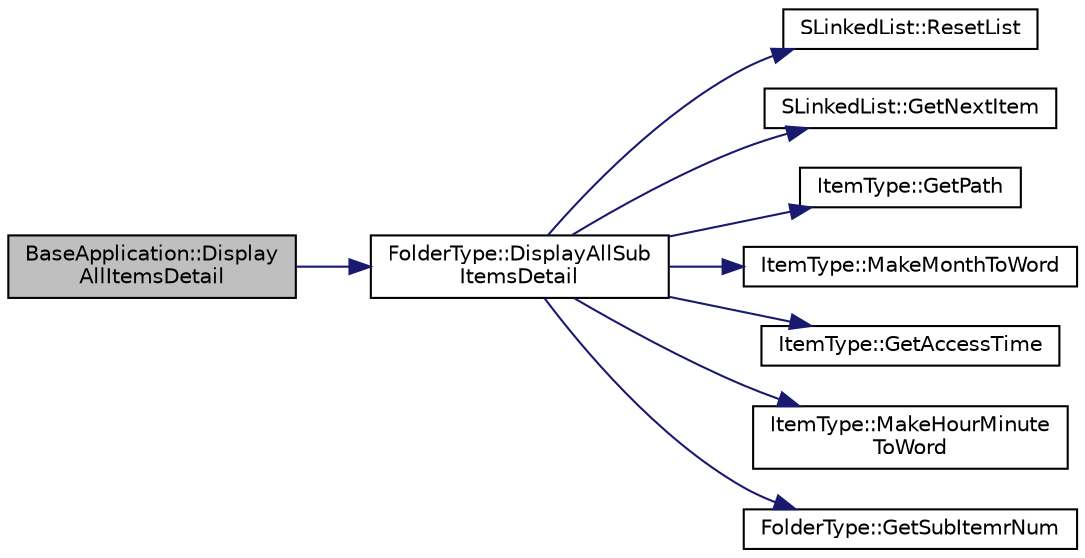 digraph "BaseApplication::DisplayAllItemsDetail"
{
 // LATEX_PDF_SIZE
  edge [fontname="Helvetica",fontsize="10",labelfontname="Helvetica",labelfontsize="10"];
  node [fontname="Helvetica",fontsize="10",shape=record];
  rankdir="LR";
  Node95 [label="BaseApplication::Display\lAllItemsDetail",height=0.2,width=0.4,color="black", fillcolor="grey75", style="filled", fontcolor="black",tooltip="Display the Current Folder's SubItem List of info on Screen. @detail operation ls a."];
  Node95 -> Node96 [color="midnightblue",fontsize="10",style="solid",fontname="Helvetica"];
  Node96 [label="FolderType::DisplayAllSub\lItemsDetail",height=0.2,width=0.4,color="black", fillcolor="white", style="filled",URL="$class_folder_type.html#a6c99cb4ce18913d353de018761054ada",tooltip="Display the Current Folder's SubFolder List on Screen. @detail if there is no sub folders return;."];
  Node96 -> Node97 [color="midnightblue",fontsize="10",style="solid",fontname="Helvetica"];
  Node97 [label="SLinkedList::ResetList",height=0.2,width=0.4,color="black", fillcolor="white", style="filled",URL="$class_s_linked_list.html#a80c0d48d73ed1ab28a0a2038d4b814dd",tooltip="Initialize current pointer for an iteration through the list. (make nullptr)"];
  Node96 -> Node98 [color="midnightblue",fontsize="10",style="solid",fontname="Helvetica"];
  Node98 [label="SLinkedList::GetNextItem",height=0.2,width=0.4,color="black", fillcolor="white", style="filled",URL="$class_s_linked_list.html#a28631c0c61224b82cf84a5b71994776d",tooltip="move list iterator to the next item in list and get that item."];
  Node96 -> Node99 [color="midnightblue",fontsize="10",style="solid",fontname="Helvetica"];
  Node99 [label="ItemType::GetPath",height=0.2,width=0.4,color="black", fillcolor="white", style="filled",URL="$class_item_type.html#a12779ddd429e3fac928c8ade27b12107",tooltip="Get Item path."];
  Node96 -> Node100 [color="midnightblue",fontsize="10",style="solid",fontname="Helvetica"];
  Node100 [label="ItemType::MakeMonthToWord",height=0.2,width=0.4,color="black", fillcolor="white", style="filled",URL="$class_item_type.html#a78b1b6a0b65a5c9e5e744ac70c0d57a1",tooltip="generate Month \"mm\" to word"];
  Node96 -> Node101 [color="midnightblue",fontsize="10",style="solid",fontname="Helvetica"];
  Node101 [label="ItemType::GetAccessTime",height=0.2,width=0.4,color="black", fillcolor="white", style="filled",URL="$class_item_type.html#a576cb5ec852e3b8a8302004dd3ce62b0",tooltip="Get Access Time."];
  Node96 -> Node102 [color="midnightblue",fontsize="10",style="solid",fontname="Helvetica"];
  Node102 [label="ItemType::MakeHourMinute\lToWord",height=0.2,width=0.4,color="black", fillcolor="white", style="filled",URL="$class_item_type.html#a8bb2fb38a8263d044aeae28c411492ce",tooltip="generate hour,minute \"hhmm\" to Am,Pm(return)"];
  Node96 -> Node103 [color="midnightblue",fontsize="10",style="solid",fontname="Helvetica"];
  Node103 [label="FolderType::GetSubItemrNum",height=0.2,width=0.4,color="black", fillcolor="white", style="filled",URL="$class_folder_type.html#ae7b7359667abec0dcf362bd9910323b0",tooltip="Get SubFolder Number."];
}
